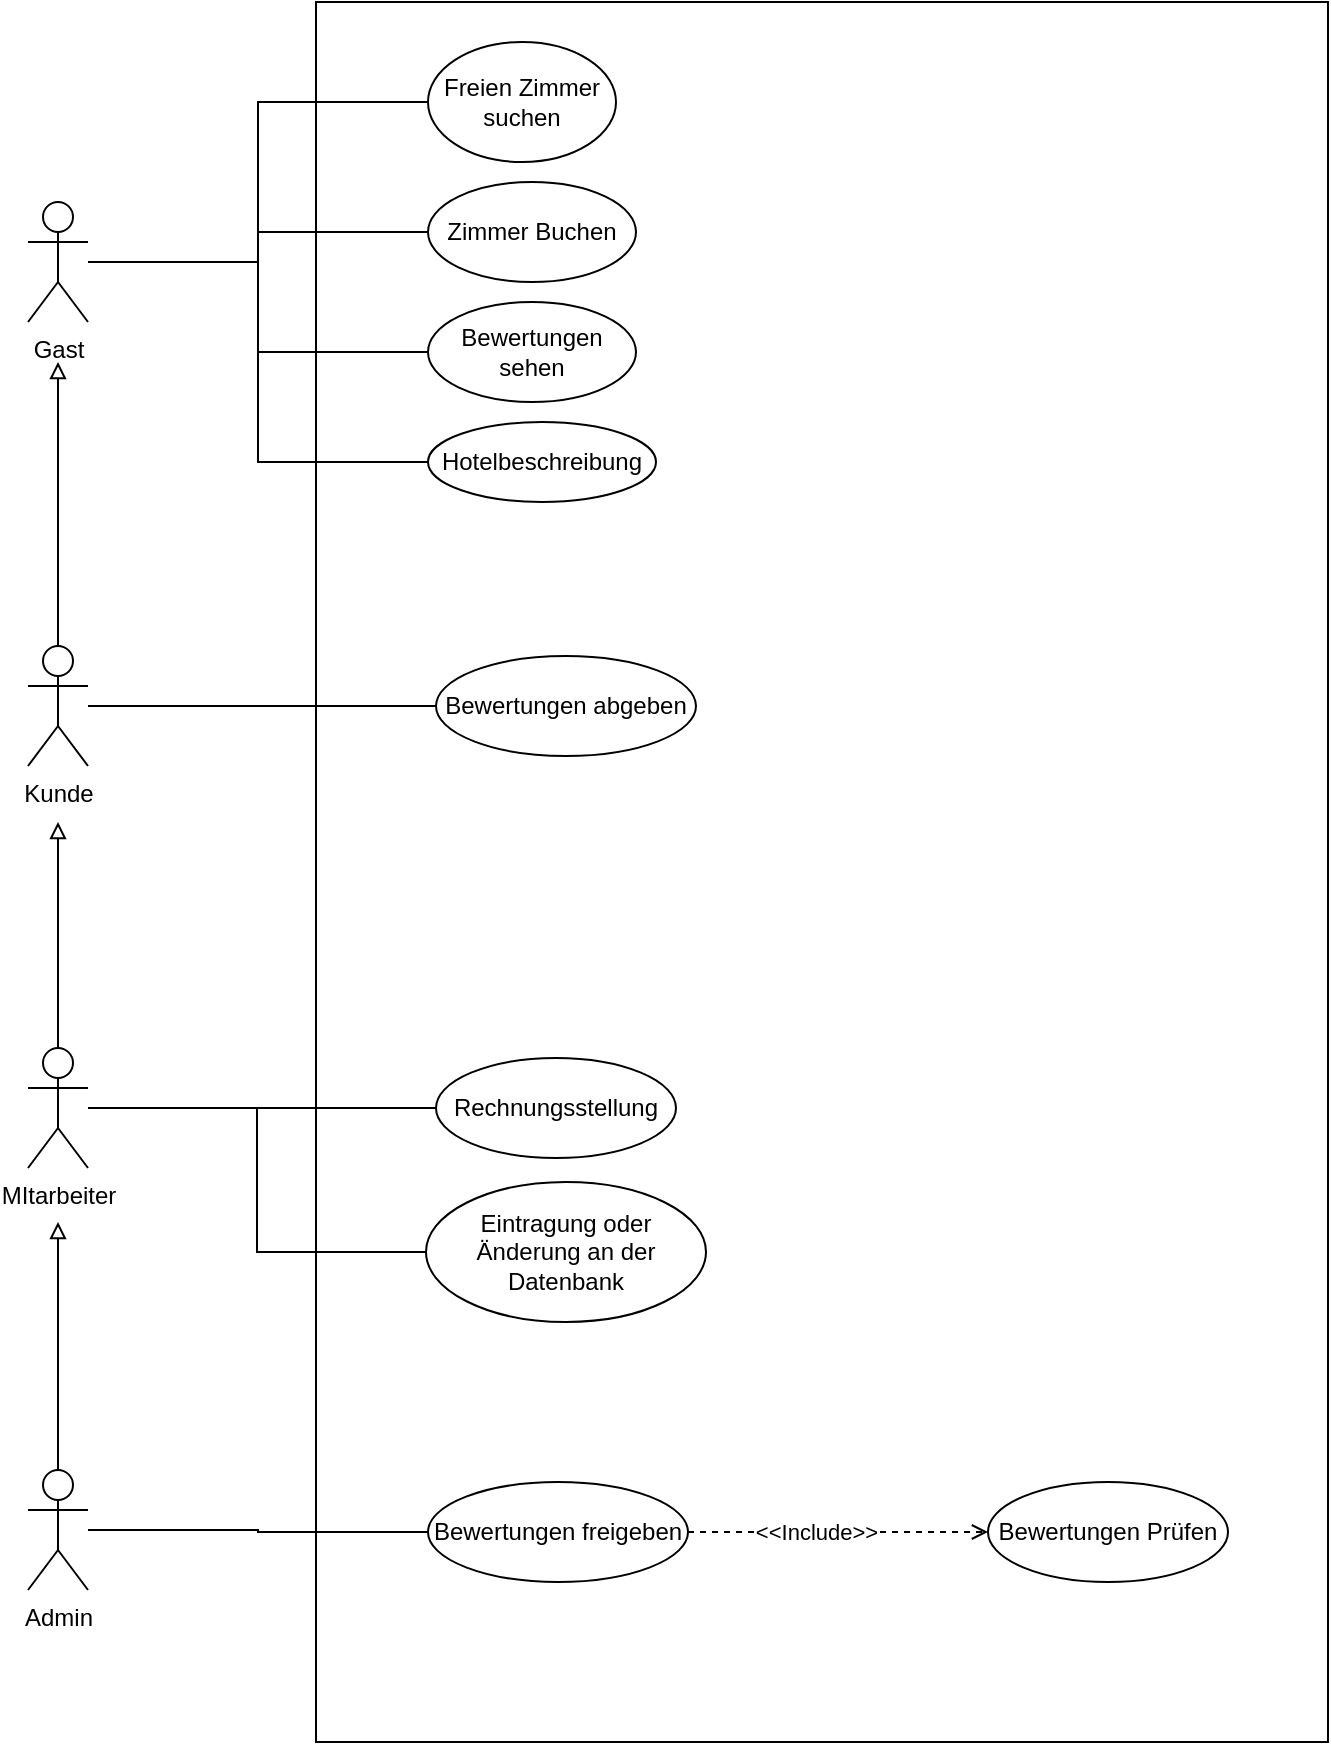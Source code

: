 <mxfile version="26.0.9">
  <diagram name="Seite-1" id="YLhSCKuVQI-pLna2f9S1">
    <mxGraphModel dx="1588" dy="1022" grid="1" gridSize="10" guides="1" tooltips="1" connect="1" arrows="1" fold="1" page="1" pageScale="1" pageWidth="827" pageHeight="1169" math="0" shadow="0">
      <root>
        <mxCell id="0" />
        <mxCell id="1" parent="0" />
        <mxCell id="UpAO4RL2kQrdn1HfIiO5-1" value="" style="rounded=0;whiteSpace=wrap;html=1;" parent="1" vertex="1">
          <mxGeometry x="354" y="40" width="506" height="870" as="geometry" />
        </mxCell>
        <mxCell id="UpAO4RL2kQrdn1HfIiO5-36" style="edgeStyle=orthogonalEdgeStyle;rounded=0;orthogonalLoop=1;jettySize=auto;html=1;entryX=0;entryY=0.5;entryDx=0;entryDy=0;endArrow=none;endFill=0;" parent="1" source="UpAO4RL2kQrdn1HfIiO5-2" target="UpAO4RL2kQrdn1HfIiO5-15" edge="1">
          <mxGeometry relative="1" as="geometry" />
        </mxCell>
        <mxCell id="UpAO4RL2kQrdn1HfIiO5-37" style="edgeStyle=orthogonalEdgeStyle;rounded=0;orthogonalLoop=1;jettySize=auto;html=1;entryX=0;entryY=0.5;entryDx=0;entryDy=0;endArrow=none;endFill=0;" parent="1" source="UpAO4RL2kQrdn1HfIiO5-2" target="UpAO4RL2kQrdn1HfIiO5-21" edge="1">
          <mxGeometry relative="1" as="geometry" />
        </mxCell>
        <mxCell id="UpAO4RL2kQrdn1HfIiO5-38" style="edgeStyle=orthogonalEdgeStyle;rounded=0;orthogonalLoop=1;jettySize=auto;html=1;entryX=0;entryY=0.5;entryDx=0;entryDy=0;endArrow=none;endFill=0;" parent="1" source="UpAO4RL2kQrdn1HfIiO5-2" target="UpAO4RL2kQrdn1HfIiO5-16" edge="1">
          <mxGeometry relative="1" as="geometry" />
        </mxCell>
        <mxCell id="UpAO4RL2kQrdn1HfIiO5-39" style="edgeStyle=orthogonalEdgeStyle;rounded=0;orthogonalLoop=1;jettySize=auto;html=1;entryX=0;entryY=0.5;entryDx=0;entryDy=0;endArrow=none;endFill=0;" parent="1" source="UpAO4RL2kQrdn1HfIiO5-2" target="UpAO4RL2kQrdn1HfIiO5-17" edge="1">
          <mxGeometry relative="1" as="geometry" />
        </mxCell>
        <mxCell id="UpAO4RL2kQrdn1HfIiO5-2" value="Gast" style="shape=umlActor;verticalLabelPosition=bottom;verticalAlign=top;html=1;" parent="1" vertex="1">
          <mxGeometry x="210" y="140" width="30" height="60" as="geometry" />
        </mxCell>
        <mxCell id="UpAO4RL2kQrdn1HfIiO5-13" style="edgeStyle=orthogonalEdgeStyle;rounded=0;orthogonalLoop=1;jettySize=auto;html=1;endArrow=block;endFill=0;" parent="1" source="UpAO4RL2kQrdn1HfIiO5-5" edge="1">
          <mxGeometry relative="1" as="geometry">
            <mxPoint x="225" y="450" as="targetPoint" />
          </mxGeometry>
        </mxCell>
        <mxCell id="UpAO4RL2kQrdn1HfIiO5-33" style="edgeStyle=orthogonalEdgeStyle;rounded=0;orthogonalLoop=1;jettySize=auto;html=1;entryX=0;entryY=0.5;entryDx=0;entryDy=0;endArrow=none;endFill=0;" parent="1" source="UpAO4RL2kQrdn1HfIiO5-5" target="UpAO4RL2kQrdn1HfIiO5-24" edge="1">
          <mxGeometry relative="1" as="geometry" />
        </mxCell>
        <mxCell id="UpAO4RL2kQrdn1HfIiO5-34" style="edgeStyle=orthogonalEdgeStyle;rounded=0;orthogonalLoop=1;jettySize=auto;html=1;endArrow=none;endFill=0;" parent="1" source="UpAO4RL2kQrdn1HfIiO5-5" target="UpAO4RL2kQrdn1HfIiO5-23" edge="1">
          <mxGeometry relative="1" as="geometry" />
        </mxCell>
        <mxCell id="UpAO4RL2kQrdn1HfIiO5-5" value="MItarbeiter" style="shape=umlActor;verticalLabelPosition=bottom;verticalAlign=top;html=1;" parent="1" vertex="1">
          <mxGeometry x="210" y="563" width="30" height="60" as="geometry" />
        </mxCell>
        <mxCell id="UpAO4RL2kQrdn1HfIiO5-12" value="" style="edgeStyle=orthogonalEdgeStyle;rounded=0;orthogonalLoop=1;jettySize=auto;html=1;endArrow=block;endFill=0;" parent="1" source="UpAO4RL2kQrdn1HfIiO5-6" edge="1">
          <mxGeometry relative="1" as="geometry">
            <mxPoint x="225" y="220" as="targetPoint" />
          </mxGeometry>
        </mxCell>
        <mxCell id="UpAO4RL2kQrdn1HfIiO5-35" style="edgeStyle=orthogonalEdgeStyle;rounded=0;orthogonalLoop=1;jettySize=auto;html=1;entryX=0;entryY=0.5;entryDx=0;entryDy=0;endArrow=none;endFill=0;" parent="1" source="UpAO4RL2kQrdn1HfIiO5-6" target="UpAO4RL2kQrdn1HfIiO5-18" edge="1">
          <mxGeometry relative="1" as="geometry" />
        </mxCell>
        <mxCell id="UpAO4RL2kQrdn1HfIiO5-6" value="Kunde" style="shape=umlActor;verticalLabelPosition=bottom;verticalAlign=top;html=1;" parent="1" vertex="1">
          <mxGeometry x="210" y="362" width="30" height="60" as="geometry" />
        </mxCell>
        <mxCell id="UpAO4RL2kQrdn1HfIiO5-14" style="edgeStyle=orthogonalEdgeStyle;rounded=0;orthogonalLoop=1;jettySize=auto;html=1;endArrow=block;endFill=0;" parent="1" source="UpAO4RL2kQrdn1HfIiO5-7" edge="1">
          <mxGeometry relative="1" as="geometry">
            <mxPoint x="225" y="650" as="targetPoint" />
          </mxGeometry>
        </mxCell>
        <mxCell id="UpAO4RL2kQrdn1HfIiO5-32" style="edgeStyle=orthogonalEdgeStyle;rounded=0;orthogonalLoop=1;jettySize=auto;html=1;entryX=0;entryY=0.5;entryDx=0;entryDy=0;endArrow=none;endFill=0;" parent="1" source="UpAO4RL2kQrdn1HfIiO5-7" target="UpAO4RL2kQrdn1HfIiO5-25" edge="1">
          <mxGeometry relative="1" as="geometry" />
        </mxCell>
        <mxCell id="UpAO4RL2kQrdn1HfIiO5-7" value="Admin" style="shape=umlActor;verticalLabelPosition=bottom;verticalAlign=top;html=1;" parent="1" vertex="1">
          <mxGeometry x="210" y="774" width="30" height="60" as="geometry" />
        </mxCell>
        <mxCell id="UpAO4RL2kQrdn1HfIiO5-15" value="Freien Zimmer suchen" style="ellipse;whiteSpace=wrap;html=1;" parent="1" vertex="1">
          <mxGeometry x="410" y="60" width="94" height="60" as="geometry" />
        </mxCell>
        <mxCell id="UpAO4RL2kQrdn1HfIiO5-16" value="Bewertungen sehen" style="ellipse;whiteSpace=wrap;html=1;" parent="1" vertex="1">
          <mxGeometry x="410" y="190" width="104" height="50" as="geometry" />
        </mxCell>
        <mxCell id="UpAO4RL2kQrdn1HfIiO5-17" value="Hotelbeschreibung" style="ellipse;whiteSpace=wrap;html=1;" parent="1" vertex="1">
          <mxGeometry x="410" y="250" width="114" height="40" as="geometry" />
        </mxCell>
        <mxCell id="UpAO4RL2kQrdn1HfIiO5-18" value="Bewertungen abgeben" style="ellipse;whiteSpace=wrap;html=1;" parent="1" vertex="1">
          <mxGeometry x="414" y="367" width="130" height="50" as="geometry" />
        </mxCell>
        <mxCell id="UpAO4RL2kQrdn1HfIiO5-21" value="Zimmer Buchen" style="ellipse;whiteSpace=wrap;html=1;" parent="1" vertex="1">
          <mxGeometry x="410" y="130" width="104" height="50" as="geometry" />
        </mxCell>
        <mxCell id="UpAO4RL2kQrdn1HfIiO5-23" value="Rechnungsstellung" style="ellipse;whiteSpace=wrap;html=1;" parent="1" vertex="1">
          <mxGeometry x="414" y="568" width="120" height="50" as="geometry" />
        </mxCell>
        <mxCell id="UpAO4RL2kQrdn1HfIiO5-24" value="Eintragung oder Änderung an der Datenbank" style="ellipse;whiteSpace=wrap;html=1;" parent="1" vertex="1">
          <mxGeometry x="409" y="630" width="140" height="70" as="geometry" />
        </mxCell>
        <mxCell id="UpAO4RL2kQrdn1HfIiO5-25" value="Bewertungen freigeben" style="ellipse;whiteSpace=wrap;html=1;" parent="1" vertex="1">
          <mxGeometry x="410" y="780" width="130" height="50" as="geometry" />
        </mxCell>
        <mxCell id="UpAO4RL2kQrdn1HfIiO5-30" style="edgeStyle=orthogonalEdgeStyle;rounded=0;orthogonalLoop=1;jettySize=auto;html=1;dashed=1;exitX=1;exitY=0.5;exitDx=0;exitDy=0;entryX=0;entryY=0.5;entryDx=0;entryDy=0;endArrow=open;endFill=0;" parent="1" source="UpAO4RL2kQrdn1HfIiO5-25" target="UpAO4RL2kQrdn1HfIiO5-26" edge="1">
          <mxGeometry relative="1" as="geometry" />
        </mxCell>
        <mxCell id="UpAO4RL2kQrdn1HfIiO5-31" value="&amp;lt;&amp;lt;Include&amp;gt;&amp;gt;" style="edgeLabel;html=1;align=center;verticalAlign=middle;resizable=0;points=[];" parent="UpAO4RL2kQrdn1HfIiO5-30" vertex="1" connectable="0">
          <mxGeometry x="-0.145" relative="1" as="geometry">
            <mxPoint as="offset" />
          </mxGeometry>
        </mxCell>
        <mxCell id="UpAO4RL2kQrdn1HfIiO5-26" value="Bewertungen Prüfen" style="ellipse;whiteSpace=wrap;html=1;" parent="1" vertex="1">
          <mxGeometry x="690" y="780" width="120" height="50" as="geometry" />
        </mxCell>
      </root>
    </mxGraphModel>
  </diagram>
</mxfile>
